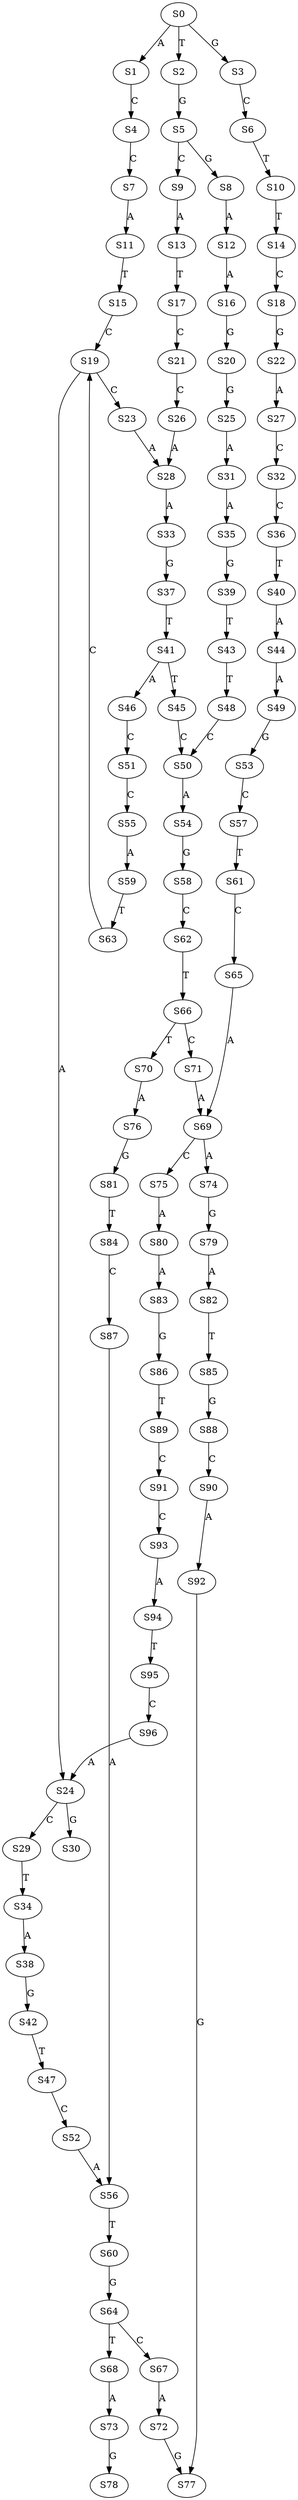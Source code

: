 strict digraph  {
	S0 -> S1 [ label = A ];
	S0 -> S2 [ label = T ];
	S0 -> S3 [ label = G ];
	S1 -> S4 [ label = C ];
	S2 -> S5 [ label = G ];
	S3 -> S6 [ label = C ];
	S4 -> S7 [ label = C ];
	S5 -> S8 [ label = G ];
	S5 -> S9 [ label = C ];
	S6 -> S10 [ label = T ];
	S7 -> S11 [ label = A ];
	S8 -> S12 [ label = A ];
	S9 -> S13 [ label = A ];
	S10 -> S14 [ label = T ];
	S11 -> S15 [ label = T ];
	S12 -> S16 [ label = A ];
	S13 -> S17 [ label = T ];
	S14 -> S18 [ label = C ];
	S15 -> S19 [ label = C ];
	S16 -> S20 [ label = G ];
	S17 -> S21 [ label = C ];
	S18 -> S22 [ label = G ];
	S19 -> S23 [ label = C ];
	S19 -> S24 [ label = A ];
	S20 -> S25 [ label = G ];
	S21 -> S26 [ label = C ];
	S22 -> S27 [ label = A ];
	S23 -> S28 [ label = A ];
	S24 -> S29 [ label = C ];
	S24 -> S30 [ label = G ];
	S25 -> S31 [ label = A ];
	S26 -> S28 [ label = A ];
	S27 -> S32 [ label = C ];
	S28 -> S33 [ label = A ];
	S29 -> S34 [ label = T ];
	S31 -> S35 [ label = A ];
	S32 -> S36 [ label = C ];
	S33 -> S37 [ label = G ];
	S34 -> S38 [ label = A ];
	S35 -> S39 [ label = G ];
	S36 -> S40 [ label = T ];
	S37 -> S41 [ label = T ];
	S38 -> S42 [ label = G ];
	S39 -> S43 [ label = T ];
	S40 -> S44 [ label = A ];
	S41 -> S45 [ label = T ];
	S41 -> S46 [ label = A ];
	S42 -> S47 [ label = T ];
	S43 -> S48 [ label = T ];
	S44 -> S49 [ label = A ];
	S45 -> S50 [ label = C ];
	S46 -> S51 [ label = C ];
	S47 -> S52 [ label = C ];
	S48 -> S50 [ label = C ];
	S49 -> S53 [ label = G ];
	S50 -> S54 [ label = A ];
	S51 -> S55 [ label = C ];
	S52 -> S56 [ label = A ];
	S53 -> S57 [ label = C ];
	S54 -> S58 [ label = G ];
	S55 -> S59 [ label = A ];
	S56 -> S60 [ label = T ];
	S57 -> S61 [ label = T ];
	S58 -> S62 [ label = C ];
	S59 -> S63 [ label = T ];
	S60 -> S64 [ label = G ];
	S61 -> S65 [ label = C ];
	S62 -> S66 [ label = T ];
	S63 -> S19 [ label = C ];
	S64 -> S67 [ label = C ];
	S64 -> S68 [ label = T ];
	S65 -> S69 [ label = A ];
	S66 -> S70 [ label = T ];
	S66 -> S71 [ label = C ];
	S67 -> S72 [ label = A ];
	S68 -> S73 [ label = A ];
	S69 -> S74 [ label = A ];
	S69 -> S75 [ label = C ];
	S70 -> S76 [ label = A ];
	S71 -> S69 [ label = A ];
	S72 -> S77 [ label = G ];
	S73 -> S78 [ label = G ];
	S74 -> S79 [ label = G ];
	S75 -> S80 [ label = A ];
	S76 -> S81 [ label = G ];
	S79 -> S82 [ label = A ];
	S80 -> S83 [ label = A ];
	S81 -> S84 [ label = T ];
	S82 -> S85 [ label = T ];
	S83 -> S86 [ label = G ];
	S84 -> S87 [ label = C ];
	S85 -> S88 [ label = G ];
	S86 -> S89 [ label = T ];
	S87 -> S56 [ label = A ];
	S88 -> S90 [ label = C ];
	S89 -> S91 [ label = C ];
	S90 -> S92 [ label = A ];
	S91 -> S93 [ label = C ];
	S92 -> S77 [ label = G ];
	S93 -> S94 [ label = A ];
	S94 -> S95 [ label = T ];
	S95 -> S96 [ label = C ];
	S96 -> S24 [ label = A ];
}
